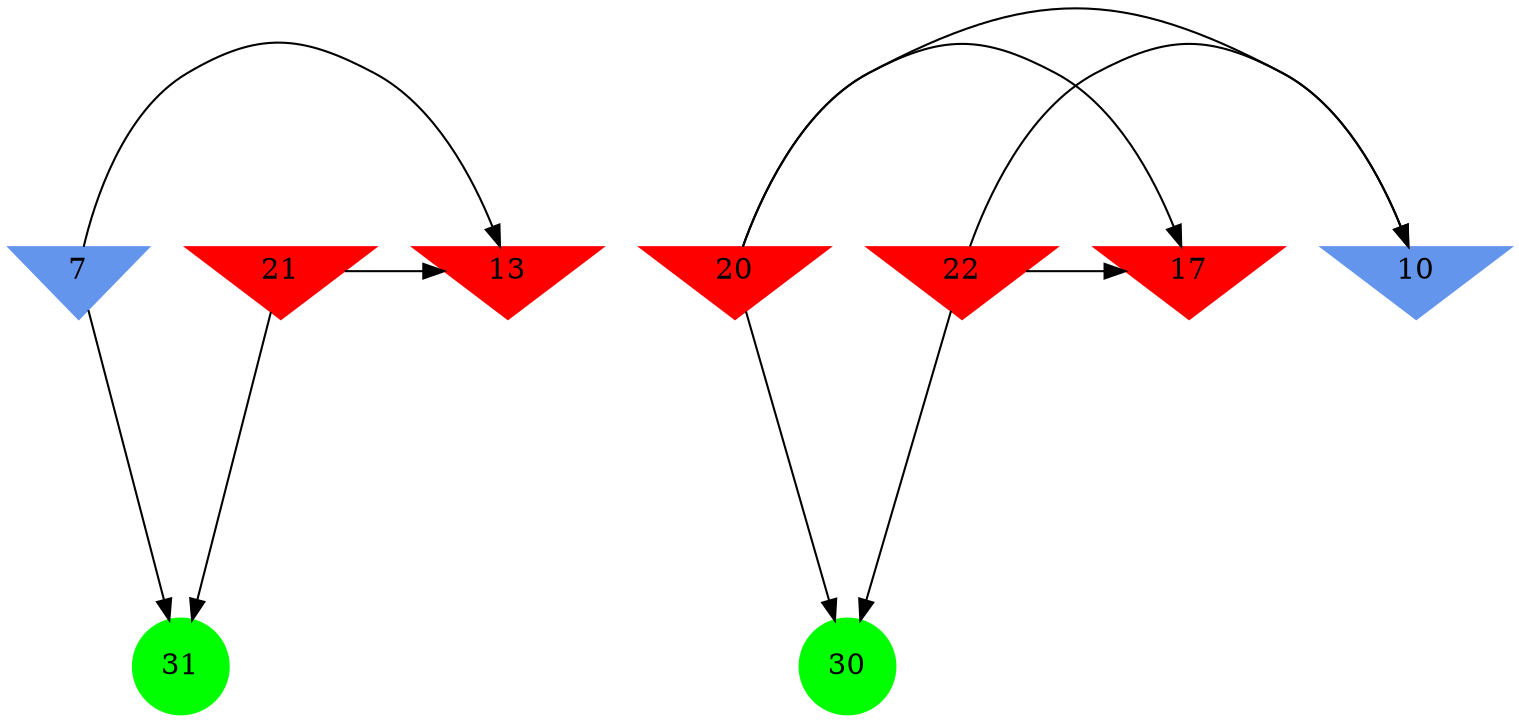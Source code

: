 digraph brain {
	ranksep=2.0;
	7 [shape=invtriangle,style=filled,color=cornflowerblue];
	10 [shape=invtriangle,style=filled,color=cornflowerblue];
	13 [shape=invtriangle,style=filled,color=red];
	17 [shape=invtriangle,style=filled,color=red];
	20 [shape=invtriangle,style=filled,color=red];
	21 [shape=invtriangle,style=filled,color=red];
	22 [shape=invtriangle,style=filled,color=red];
	30 [shape=circle,style=filled,color=green];
	31 [shape=circle,style=filled,color=green];
	21	->	13;
	21	->	31;
	7	->	13;
	7	->	31;
	22	->	30;
	22	->	17;
	22	->	10;
	20	->	30;
	20	->	17;
	20	->	10;
	{ rank=same; 7; 10; 13; 17; 20; 21; 22; }
	{ rank=same; }
	{ rank=same; 30; 31; }
}
